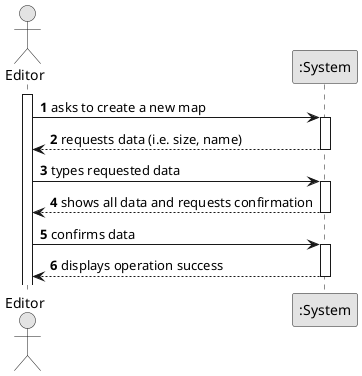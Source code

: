 @startuml
skinparam monochrome true
skinparam packageStyle rectangle
skinparam shadowing false

autonumber

actor "Editor" as Editor
participant ":System" as System

activate Editor

    Editor -> System : asks to create a new map
    activate System

        System --> Editor : requests data (i.e. size, name)
    deactivate System

    Editor -> System : types requested data
    activate System

        System --> Editor : shows all data and requests confirmation
    deactivate System

    Editor -> System : confirms data
    activate System

        System --> Editor : displays operation success
    deactivate System
@enduml